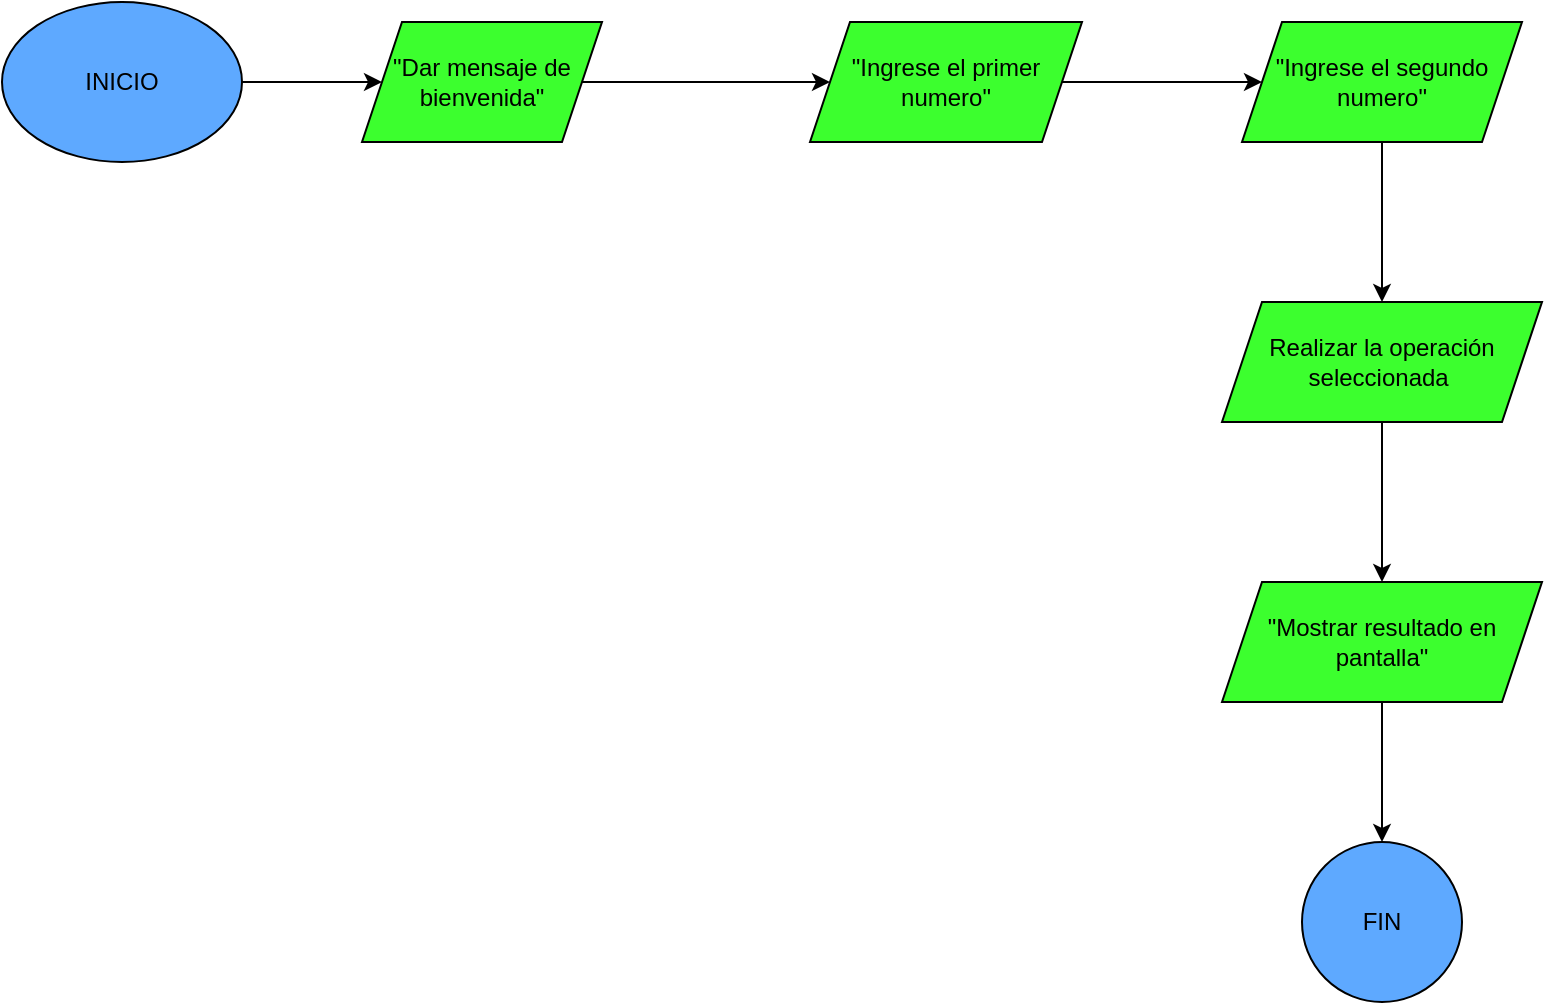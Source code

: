 <mxfile version="24.0.4" type="device">
  <diagram name="Página-1" id="pYA1NqAjqcuLZUVDE_KV">
    <mxGraphModel dx="1242" dy="569" grid="1" gridSize="10" guides="1" tooltips="1" connect="1" arrows="1" fold="1" page="1" pageScale="1" pageWidth="827" pageHeight="1169" math="0" shadow="0">
      <root>
        <mxCell id="0" />
        <mxCell id="1" parent="0" />
        <mxCell id="MLittPf0g-Sosn9I_uOj-3" value="" style="edgeStyle=orthogonalEdgeStyle;rounded=0;orthogonalLoop=1;jettySize=auto;html=1;" edge="1" parent="1" source="MLittPf0g-Sosn9I_uOj-6" target="MLittPf0g-Sosn9I_uOj-2">
          <mxGeometry relative="1" as="geometry" />
        </mxCell>
        <mxCell id="MLittPf0g-Sosn9I_uOj-1" value="INICIO" style="ellipse;whiteSpace=wrap;html=1;fillColor=#5EA9FF;" vertex="1" parent="1">
          <mxGeometry x="10" y="40" width="120" height="80" as="geometry" />
        </mxCell>
        <mxCell id="MLittPf0g-Sosn9I_uOj-5" value="" style="edgeStyle=orthogonalEdgeStyle;rounded=0;orthogonalLoop=1;jettySize=auto;html=1;" edge="1" parent="1" source="MLittPf0g-Sosn9I_uOj-2" target="MLittPf0g-Sosn9I_uOj-4">
          <mxGeometry relative="1" as="geometry" />
        </mxCell>
        <mxCell id="MLittPf0g-Sosn9I_uOj-2" value="&quot;Ingrese el primer numero&quot;" style="shape=parallelogram;perimeter=parallelogramPerimeter;whiteSpace=wrap;html=1;fixedSize=1;fillColor=#3CFF2E;" vertex="1" parent="1">
          <mxGeometry x="414" y="50" width="136" height="60" as="geometry" />
        </mxCell>
        <mxCell id="MLittPf0g-Sosn9I_uOj-9" value="" style="edgeStyle=orthogonalEdgeStyle;rounded=0;orthogonalLoop=1;jettySize=auto;html=1;" edge="1" parent="1" source="MLittPf0g-Sosn9I_uOj-4" target="MLittPf0g-Sosn9I_uOj-8">
          <mxGeometry relative="1" as="geometry" />
        </mxCell>
        <mxCell id="MLittPf0g-Sosn9I_uOj-4" value="&quot;Ingrese el segundo numero&quot;" style="shape=parallelogram;perimeter=parallelogramPerimeter;whiteSpace=wrap;html=1;fixedSize=1;fillColor=#3CFF2E;" vertex="1" parent="1">
          <mxGeometry x="630" y="50" width="140" height="60" as="geometry" />
        </mxCell>
        <mxCell id="MLittPf0g-Sosn9I_uOj-7" value="" style="edgeStyle=orthogonalEdgeStyle;rounded=0;orthogonalLoop=1;jettySize=auto;html=1;" edge="1" parent="1" source="MLittPf0g-Sosn9I_uOj-1" target="MLittPf0g-Sosn9I_uOj-6">
          <mxGeometry relative="1" as="geometry">
            <mxPoint x="130" y="80" as="sourcePoint" />
            <mxPoint x="424" y="80" as="targetPoint" />
          </mxGeometry>
        </mxCell>
        <mxCell id="MLittPf0g-Sosn9I_uOj-6" value="&quot;Dar mensaje de bienvenida&quot;" style="shape=parallelogram;perimeter=parallelogramPerimeter;whiteSpace=wrap;html=1;fixedSize=1;fillColor=#3CFF2E;" vertex="1" parent="1">
          <mxGeometry x="190" y="50" width="120" height="60" as="geometry" />
        </mxCell>
        <mxCell id="MLittPf0g-Sosn9I_uOj-11" value="" style="edgeStyle=orthogonalEdgeStyle;rounded=0;orthogonalLoop=1;jettySize=auto;html=1;" edge="1" parent="1" source="MLittPf0g-Sosn9I_uOj-8" target="MLittPf0g-Sosn9I_uOj-10">
          <mxGeometry relative="1" as="geometry" />
        </mxCell>
        <mxCell id="MLittPf0g-Sosn9I_uOj-8" value="Realizar la operación seleccionada&amp;nbsp;" style="shape=parallelogram;perimeter=parallelogramPerimeter;whiteSpace=wrap;html=1;fixedSize=1;fillColor=#3CFF2E;" vertex="1" parent="1">
          <mxGeometry x="620" y="190" width="160" height="60" as="geometry" />
        </mxCell>
        <mxCell id="MLittPf0g-Sosn9I_uOj-14" value="" style="edgeStyle=orthogonalEdgeStyle;rounded=0;orthogonalLoop=1;jettySize=auto;html=1;" edge="1" parent="1" source="MLittPf0g-Sosn9I_uOj-10" target="MLittPf0g-Sosn9I_uOj-13">
          <mxGeometry relative="1" as="geometry" />
        </mxCell>
        <mxCell id="MLittPf0g-Sosn9I_uOj-10" value="&quot;Mostrar resultado en pantalla&quot;" style="shape=parallelogram;perimeter=parallelogramPerimeter;whiteSpace=wrap;html=1;fixedSize=1;fillColor=#3CFF2E;" vertex="1" parent="1">
          <mxGeometry x="620" y="330" width="160" height="60" as="geometry" />
        </mxCell>
        <mxCell id="MLittPf0g-Sosn9I_uOj-13" value="FIN" style="ellipse;whiteSpace=wrap;html=1;fillColor=#5EA9FF;" vertex="1" parent="1">
          <mxGeometry x="660" y="460" width="80" height="80" as="geometry" />
        </mxCell>
      </root>
    </mxGraphModel>
  </diagram>
</mxfile>
